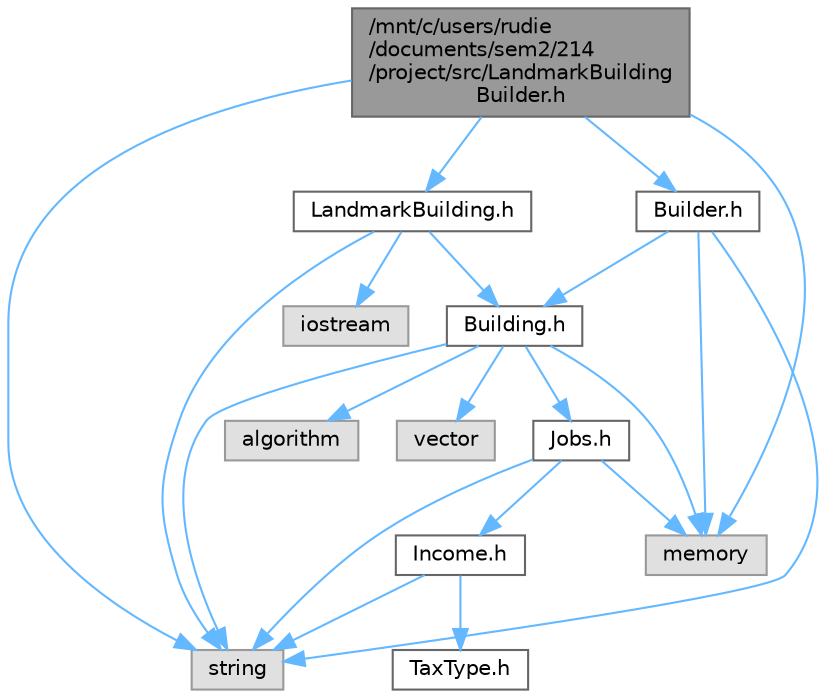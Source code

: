 digraph "/mnt/c/users/rudie/documents/sem2/214/project/src/LandmarkBuildingBuilder.h"
{
 // LATEX_PDF_SIZE
  bgcolor="transparent";
  edge [fontname=Helvetica,fontsize=10,labelfontname=Helvetica,labelfontsize=10];
  node [fontname=Helvetica,fontsize=10,shape=box,height=0.2,width=0.4];
  Node1 [id="Node000001",label="/mnt/c/users/rudie\l/documents/sem2/214\l/project/src/LandmarkBuilding\lBuilder.h",height=0.2,width=0.4,color="gray40", fillcolor="grey60", style="filled", fontcolor="black",tooltip="Definition of the LandmarkBuildingBuilder class."];
  Node1 -> Node2 [id="edge21_Node000001_Node000002",color="steelblue1",style="solid",tooltip=" "];
  Node2 [id="Node000002",label="Builder.h",height=0.2,width=0.4,color="grey40", fillcolor="white", style="filled",URL="$Builder_8h.html",tooltip="Definition of the Builder class."];
  Node2 -> Node3 [id="edge22_Node000002_Node000003",color="steelblue1",style="solid",tooltip=" "];
  Node3 [id="Node000003",label="string",height=0.2,width=0.4,color="grey60", fillcolor="#E0E0E0", style="filled",tooltip=" "];
  Node2 -> Node4 [id="edge23_Node000002_Node000004",color="steelblue1",style="solid",tooltip=" "];
  Node4 [id="Node000004",label="Building.h",height=0.2,width=0.4,color="grey40", fillcolor="white", style="filled",URL="$Building_8h.html",tooltip="Definition of the Building class."];
  Node4 -> Node3 [id="edge24_Node000004_Node000003",color="steelblue1",style="solid",tooltip=" "];
  Node4 -> Node5 [id="edge25_Node000004_Node000005",color="steelblue1",style="solid",tooltip=" "];
  Node5 [id="Node000005",label="vector",height=0.2,width=0.4,color="grey60", fillcolor="#E0E0E0", style="filled",tooltip=" "];
  Node4 -> Node6 [id="edge26_Node000004_Node000006",color="steelblue1",style="solid",tooltip=" "];
  Node6 [id="Node000006",label="memory",height=0.2,width=0.4,color="grey60", fillcolor="#E0E0E0", style="filled",tooltip=" "];
  Node4 -> Node7 [id="edge27_Node000004_Node000007",color="steelblue1",style="solid",tooltip=" "];
  Node7 [id="Node000007",label="algorithm",height=0.2,width=0.4,color="grey60", fillcolor="#E0E0E0", style="filled",tooltip=" "];
  Node4 -> Node8 [id="edge28_Node000004_Node000008",color="steelblue1",style="solid",tooltip=" "];
  Node8 [id="Node000008",label="Jobs.h",height=0.2,width=0.4,color="grey40", fillcolor="white", style="filled",URL="$Jobs_8h.html",tooltip="Definition of the Jobs class."];
  Node8 -> Node6 [id="edge29_Node000008_Node000006",color="steelblue1",style="solid",tooltip=" "];
  Node8 -> Node9 [id="edge30_Node000008_Node000009",color="steelblue1",style="solid",tooltip=" "];
  Node9 [id="Node000009",label="Income.h",height=0.2,width=0.4,color="grey40", fillcolor="white", style="filled",URL="$Income_8h.html",tooltip="Definition of the Income class."];
  Node9 -> Node10 [id="edge31_Node000009_Node000010",color="steelblue1",style="solid",tooltip=" "];
  Node10 [id="Node000010",label="TaxType.h",height=0.2,width=0.4,color="grey40", fillcolor="white", style="filled",URL="$TaxType_8h_source.html",tooltip=" "];
  Node9 -> Node3 [id="edge32_Node000009_Node000003",color="steelblue1",style="solid",tooltip=" "];
  Node8 -> Node3 [id="edge33_Node000008_Node000003",color="steelblue1",style="solid",tooltip=" "];
  Node2 -> Node6 [id="edge34_Node000002_Node000006",color="steelblue1",style="solid",tooltip=" "];
  Node1 -> Node11 [id="edge35_Node000001_Node000011",color="steelblue1",style="solid",tooltip=" "];
  Node11 [id="Node000011",label="LandmarkBuilding.h",height=0.2,width=0.4,color="grey40", fillcolor="white", style="filled",URL="$LandmarkBuilding_8h.html",tooltip="Definition of the LandmarkBuilding class."];
  Node11 -> Node4 [id="edge36_Node000011_Node000004",color="steelblue1",style="solid",tooltip=" "];
  Node11 -> Node3 [id="edge37_Node000011_Node000003",color="steelblue1",style="solid",tooltip=" "];
  Node11 -> Node12 [id="edge38_Node000011_Node000012",color="steelblue1",style="solid",tooltip=" "];
  Node12 [id="Node000012",label="iostream",height=0.2,width=0.4,color="grey60", fillcolor="#E0E0E0", style="filled",tooltip=" "];
  Node1 -> Node3 [id="edge39_Node000001_Node000003",color="steelblue1",style="solid",tooltip=" "];
  Node1 -> Node6 [id="edge40_Node000001_Node000006",color="steelblue1",style="solid",tooltip=" "];
}
